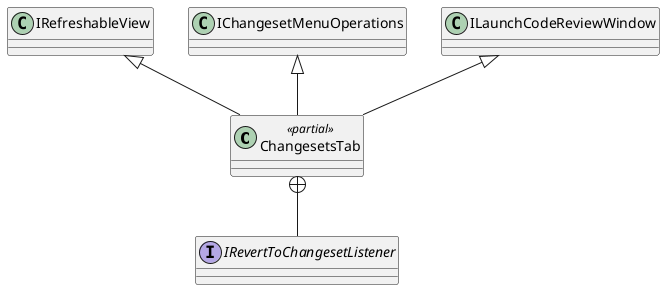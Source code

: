 @startuml
class ChangesetsTab <<partial>> {
}
interface IRevertToChangesetListener {
}
IRefreshableView <|-- ChangesetsTab
IChangesetMenuOperations <|-- ChangesetsTab
ILaunchCodeReviewWindow <|-- ChangesetsTab
ChangesetsTab +-- IRevertToChangesetListener
@enduml
